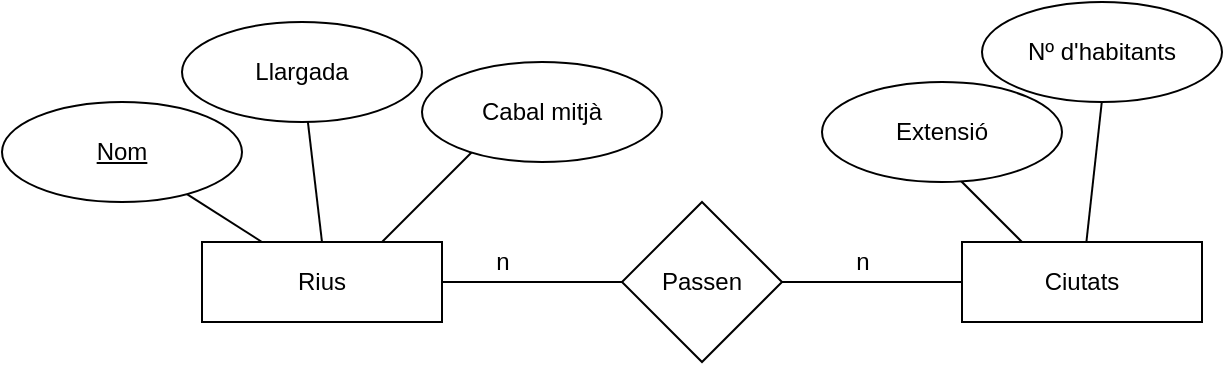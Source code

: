 <mxfile version="13.7.7" type="github">
  <diagram id="R2lEEEUBdFMjLlhIrx00" name="Page-1">
    <mxGraphModel dx="1038" dy="580" grid="1" gridSize="10" guides="1" tooltips="1" connect="1" arrows="1" fold="1" page="1" pageScale="1" pageWidth="850" pageHeight="1100" math="0" shadow="0" extFonts="Permanent Marker^https://fonts.googleapis.com/css?family=Permanent+Marker">
      <root>
        <mxCell id="0" />
        <mxCell id="1" parent="0" />
        <mxCell id="5UeSQQYUbRdryLqA4kXA-1" value="Rius" style="rounded=0;whiteSpace=wrap;html=1;" vertex="1" parent="1">
          <mxGeometry x="170" y="300" width="120" height="40" as="geometry" />
        </mxCell>
        <mxCell id="5UeSQQYUbRdryLqA4kXA-2" value="" style="endArrow=none;html=1;exitX=0.25;exitY=0;exitDx=0;exitDy=0;" edge="1" parent="1" source="5UeSQQYUbRdryLqA4kXA-1" target="5UeSQQYUbRdryLqA4kXA-3">
          <mxGeometry width="50" height="50" relative="1" as="geometry">
            <mxPoint x="430" y="320" as="sourcePoint" />
            <mxPoint x="150" y="250" as="targetPoint" />
          </mxGeometry>
        </mxCell>
        <mxCell id="5UeSQQYUbRdryLqA4kXA-3" value="&lt;u&gt;Nom&lt;/u&gt;" style="ellipse;whiteSpace=wrap;html=1;" vertex="1" parent="1">
          <mxGeometry x="70" y="230" width="120" height="50" as="geometry" />
        </mxCell>
        <mxCell id="5UeSQQYUbRdryLqA4kXA-4" value="" style="endArrow=none;html=1;exitX=0.5;exitY=0;exitDx=0;exitDy=0;" edge="1" parent="1" source="5UeSQQYUbRdryLqA4kXA-1" target="5UeSQQYUbRdryLqA4kXA-5">
          <mxGeometry width="50" height="50" relative="1" as="geometry">
            <mxPoint x="430" y="320" as="sourcePoint" />
            <mxPoint x="230" y="230" as="targetPoint" />
          </mxGeometry>
        </mxCell>
        <mxCell id="5UeSQQYUbRdryLqA4kXA-5" value="Llargada" style="ellipse;whiteSpace=wrap;html=1;" vertex="1" parent="1">
          <mxGeometry x="160" y="190" width="120" height="50" as="geometry" />
        </mxCell>
        <mxCell id="5UeSQQYUbRdryLqA4kXA-8" value="" style="endArrow=none;html=1;exitX=1;exitY=0.5;exitDx=0;exitDy=0;" edge="1" parent="1" source="5UeSQQYUbRdryLqA4kXA-1">
          <mxGeometry width="50" height="50" relative="1" as="geometry">
            <mxPoint x="300" y="350" as="sourcePoint" />
            <mxPoint x="380" y="320" as="targetPoint" />
          </mxGeometry>
        </mxCell>
        <mxCell id="5UeSQQYUbRdryLqA4kXA-9" value="Passen" style="rhombus;whiteSpace=wrap;html=1;" vertex="1" parent="1">
          <mxGeometry x="380" y="280" width="80" height="80" as="geometry" />
        </mxCell>
        <mxCell id="5UeSQQYUbRdryLqA4kXA-10" value="" style="endArrow=none;html=1;exitX=1;exitY=0.5;exitDx=0;exitDy=0;" edge="1" parent="1" source="5UeSQQYUbRdryLqA4kXA-9">
          <mxGeometry width="50" height="50" relative="1" as="geometry">
            <mxPoint x="470" y="370" as="sourcePoint" />
            <mxPoint x="550" y="320" as="targetPoint" />
          </mxGeometry>
        </mxCell>
        <mxCell id="5UeSQQYUbRdryLqA4kXA-11" value="Ciutats" style="rounded=0;whiteSpace=wrap;html=1;" vertex="1" parent="1">
          <mxGeometry x="550" y="300" width="120" height="40" as="geometry" />
        </mxCell>
        <mxCell id="5UeSQQYUbRdryLqA4kXA-12" value="" style="endArrow=none;html=1;exitX=0.25;exitY=0;exitDx=0;exitDy=0;" edge="1" parent="1" source="5UeSQQYUbRdryLqA4kXA-11">
          <mxGeometry width="50" height="50" relative="1" as="geometry">
            <mxPoint x="560" y="310" as="sourcePoint" />
            <mxPoint x="530" y="250" as="targetPoint" />
          </mxGeometry>
        </mxCell>
        <mxCell id="5UeSQQYUbRdryLqA4kXA-13" value="Extensió" style="ellipse;whiteSpace=wrap;html=1;" vertex="1" parent="1">
          <mxGeometry x="480" y="220" width="120" height="50" as="geometry" />
        </mxCell>
        <mxCell id="5UeSQQYUbRdryLqA4kXA-14" value="" style="endArrow=none;html=1;" edge="1" parent="1" source="5UeSQQYUbRdryLqA4kXA-11">
          <mxGeometry width="50" height="50" relative="1" as="geometry">
            <mxPoint x="610" y="279.289" as="sourcePoint" />
            <mxPoint x="620" y="229" as="targetPoint" />
          </mxGeometry>
        </mxCell>
        <mxCell id="5UeSQQYUbRdryLqA4kXA-15" value="Nº d&#39;habitants" style="ellipse;whiteSpace=wrap;html=1;" vertex="1" parent="1">
          <mxGeometry x="560" y="180" width="120" height="50" as="geometry" />
        </mxCell>
        <mxCell id="5UeSQQYUbRdryLqA4kXA-18" value="n" style="text;html=1;align=center;verticalAlign=middle;resizable=0;points=[];autosize=1;" vertex="1" parent="1">
          <mxGeometry x="310" y="300" width="20" height="20" as="geometry" />
        </mxCell>
        <mxCell id="5UeSQQYUbRdryLqA4kXA-19" value="n" style="text;html=1;align=center;verticalAlign=middle;resizable=0;points=[];autosize=1;" vertex="1" parent="1">
          <mxGeometry x="490" y="300" width="20" height="20" as="geometry" />
        </mxCell>
        <mxCell id="5UeSQQYUbRdryLqA4kXA-23" value="" style="endArrow=none;html=1;exitX=0.75;exitY=0;exitDx=0;exitDy=0;" edge="1" parent="1" source="5UeSQQYUbRdryLqA4kXA-1">
          <mxGeometry width="50" height="50" relative="1" as="geometry">
            <mxPoint x="270" y="310" as="sourcePoint" />
            <mxPoint x="310" y="250" as="targetPoint" />
          </mxGeometry>
        </mxCell>
        <mxCell id="5UeSQQYUbRdryLqA4kXA-24" value="Cabal mitjà" style="ellipse;whiteSpace=wrap;html=1;" vertex="1" parent="1">
          <mxGeometry x="280" y="210" width="120" height="50" as="geometry" />
        </mxCell>
      </root>
    </mxGraphModel>
  </diagram>
</mxfile>
